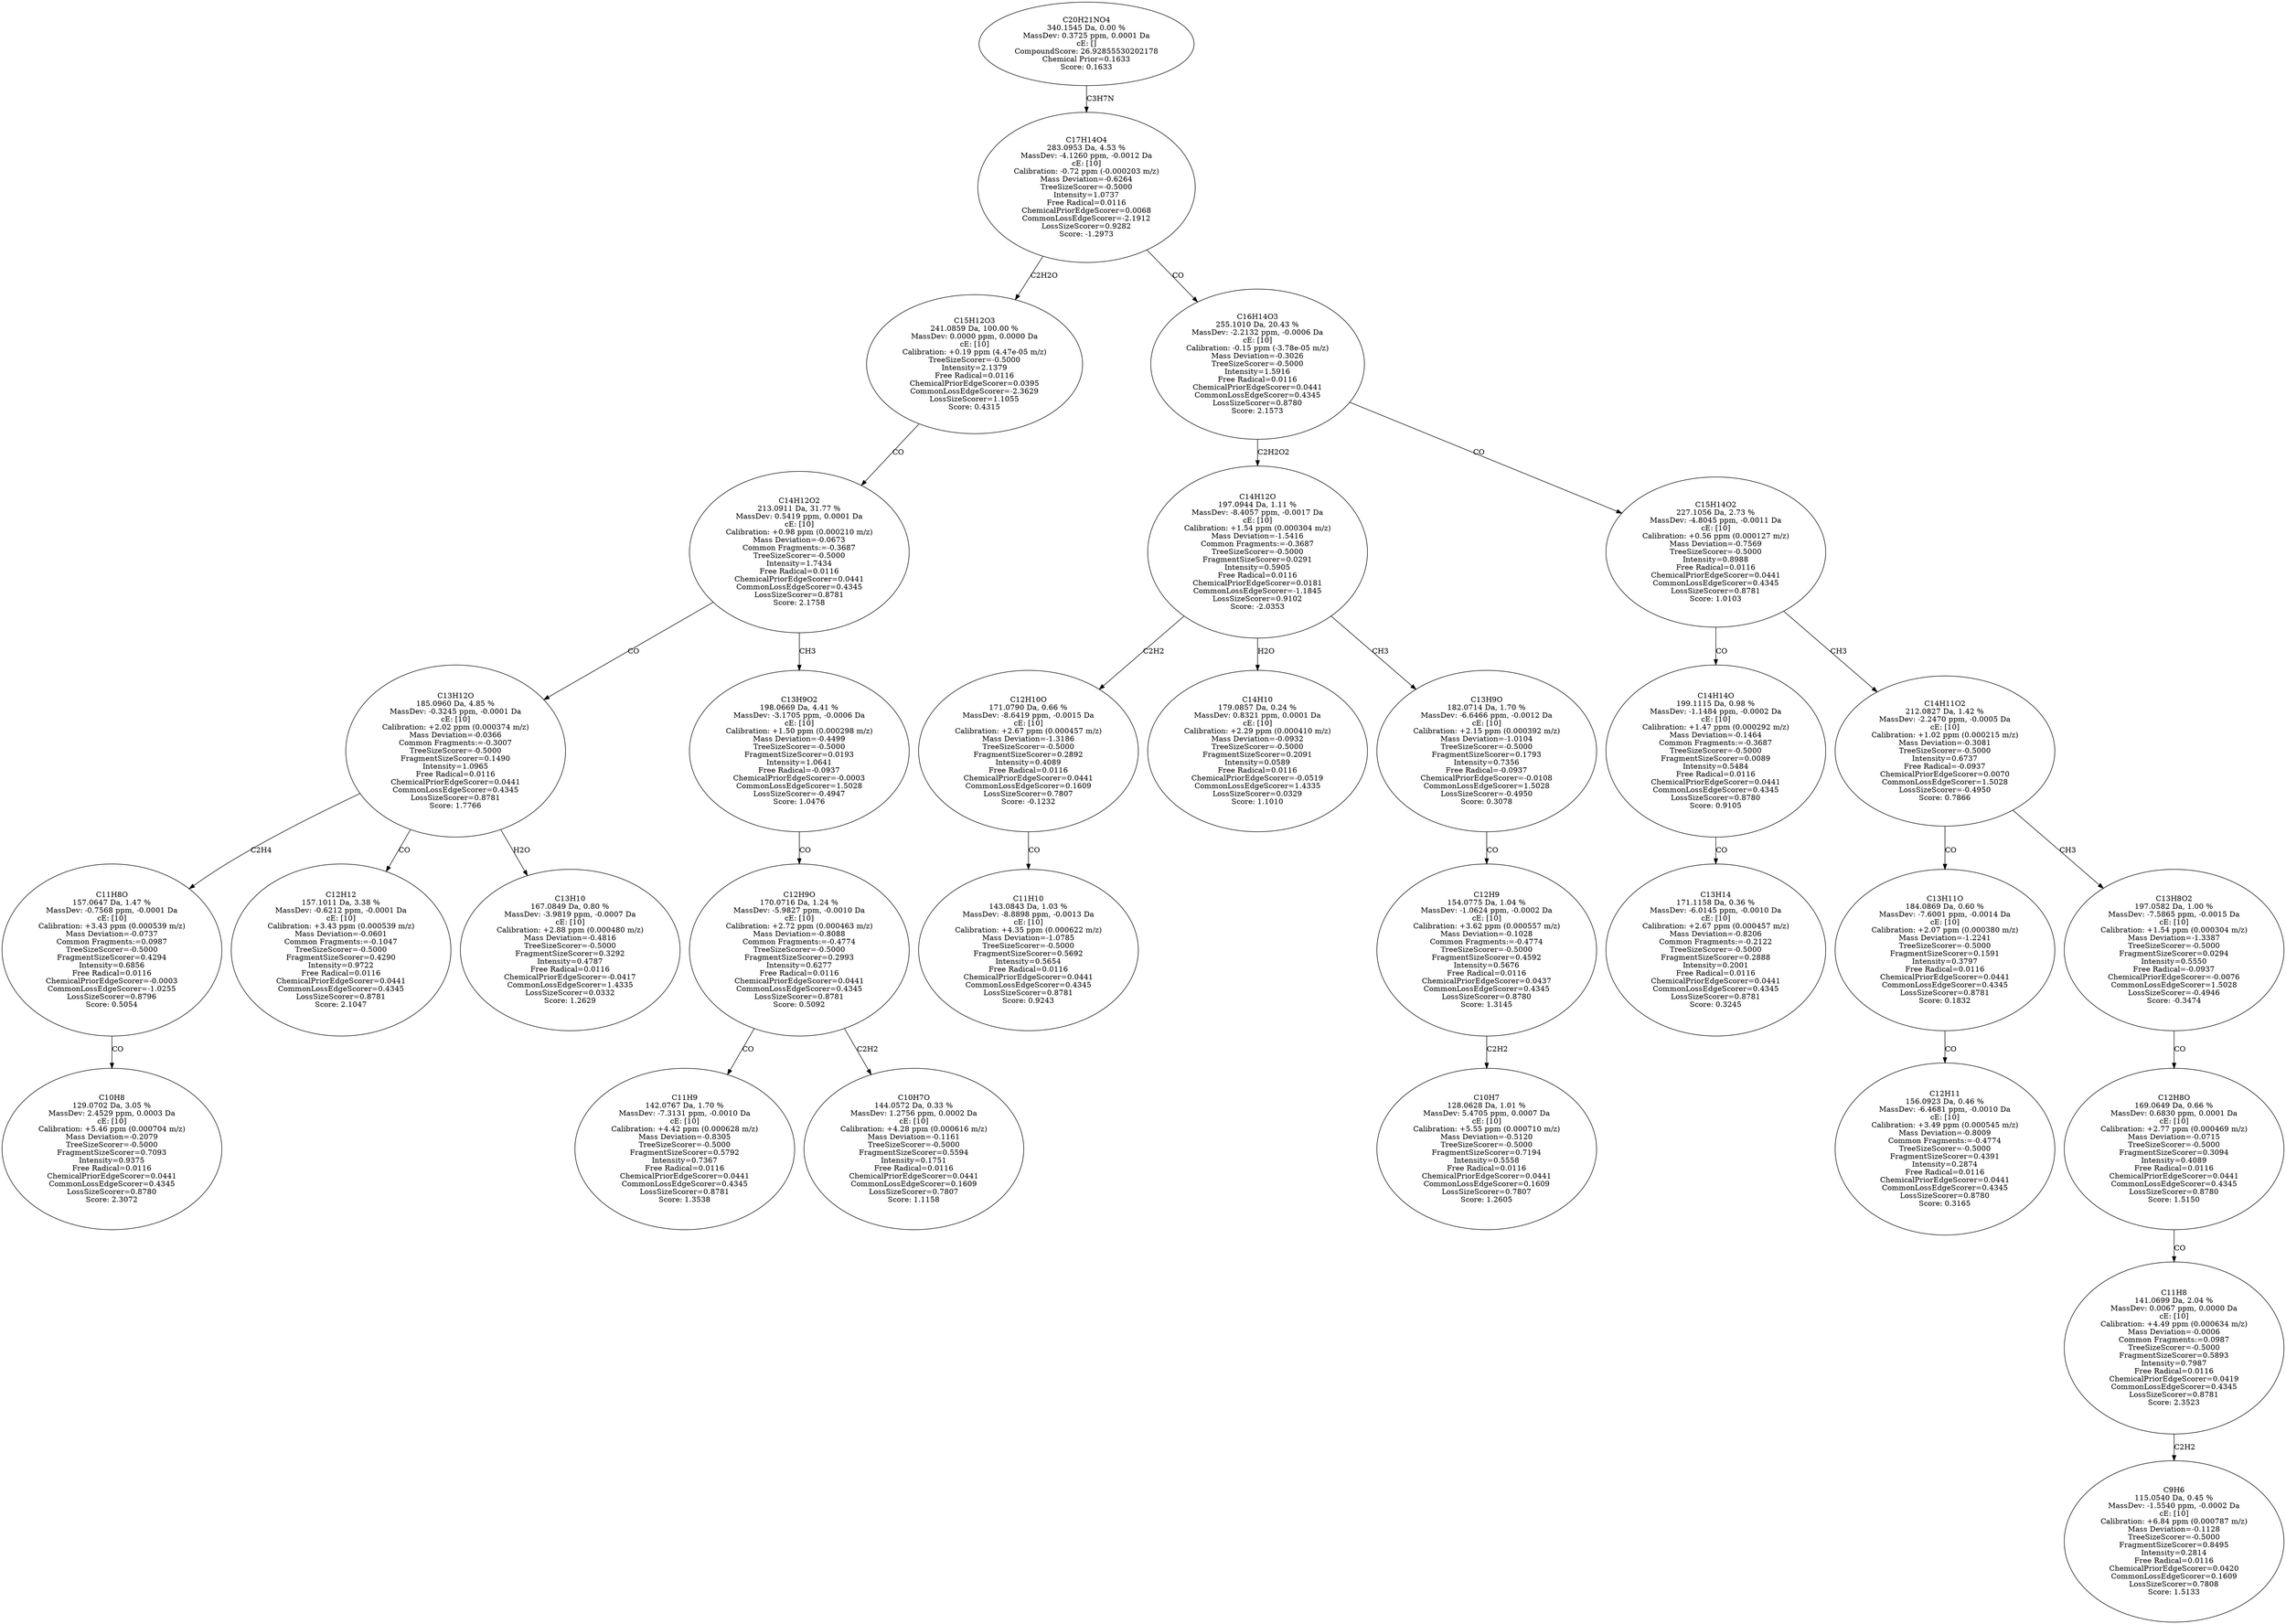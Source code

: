strict digraph {
v1 [label="C10H8\n129.0702 Da, 3.05 %\nMassDev: 2.4529 ppm, 0.0003 Da\ncE: [10]\nCalibration: +5.46 ppm (0.000704 m/z)\nMass Deviation=-0.2079\nTreeSizeScorer=-0.5000\nFragmentSizeScorer=0.7093\nIntensity=0.9375\nFree Radical=0.0116\nChemicalPriorEdgeScorer=0.0441\nCommonLossEdgeScorer=0.4345\nLossSizeScorer=0.8780\nScore: 2.3072"];
v2 [label="C11H8O\n157.0647 Da, 1.47 %\nMassDev: -0.7568 ppm, -0.0001 Da\ncE: [10]\nCalibration: +3.43 ppm (0.000539 m/z)\nMass Deviation=-0.0737\nCommon Fragments:=0.0987\nTreeSizeScorer=-0.5000\nFragmentSizeScorer=0.4294\nIntensity=0.6856\nFree Radical=0.0116\nChemicalPriorEdgeScorer=-0.0003\nCommonLossEdgeScorer=-1.0255\nLossSizeScorer=0.8796\nScore: 0.5054"];
v3 [label="C12H12\n157.1011 Da, 3.38 %\nMassDev: -0.6212 ppm, -0.0001 Da\ncE: [10]\nCalibration: +3.43 ppm (0.000539 m/z)\nMass Deviation=-0.0601\nCommon Fragments:=-0.1047\nTreeSizeScorer=-0.5000\nFragmentSizeScorer=0.4290\nIntensity=0.9722\nFree Radical=0.0116\nChemicalPriorEdgeScorer=0.0441\nCommonLossEdgeScorer=0.4345\nLossSizeScorer=0.8781\nScore: 2.1047"];
v4 [label="C13H10\n167.0849 Da, 0.80 %\nMassDev: -3.9819 ppm, -0.0007 Da\ncE: [10]\nCalibration: +2.88 ppm (0.000480 m/z)\nMass Deviation=-0.4816\nTreeSizeScorer=-0.5000\nFragmentSizeScorer=0.3292\nIntensity=0.4787\nFree Radical=0.0116\nChemicalPriorEdgeScorer=-0.0417\nCommonLossEdgeScorer=1.4335\nLossSizeScorer=0.0332\nScore: 1.2629"];
v5 [label="C13H12O\n185.0960 Da, 4.85 %\nMassDev: -0.3245 ppm, -0.0001 Da\ncE: [10]\nCalibration: +2.02 ppm (0.000374 m/z)\nMass Deviation=-0.0366\nCommon Fragments:=-0.3007\nTreeSizeScorer=-0.5000\nFragmentSizeScorer=0.1490\nIntensity=1.0965\nFree Radical=0.0116\nChemicalPriorEdgeScorer=0.0441\nCommonLossEdgeScorer=0.4345\nLossSizeScorer=0.8781\nScore: 1.7766"];
v6 [label="C11H9\n142.0767 Da, 1.70 %\nMassDev: -7.3131 ppm, -0.0010 Da\ncE: [10]\nCalibration: +4.42 ppm (0.000628 m/z)\nMass Deviation=-0.8305\nTreeSizeScorer=-0.5000\nFragmentSizeScorer=0.5792\nIntensity=0.7367\nFree Radical=0.0116\nChemicalPriorEdgeScorer=0.0441\nCommonLossEdgeScorer=0.4345\nLossSizeScorer=0.8781\nScore: 1.3538"];
v7 [label="C10H7O\n144.0572 Da, 0.33 %\nMassDev: 1.2756 ppm, 0.0002 Da\ncE: [10]\nCalibration: +4.28 ppm (0.000616 m/z)\nMass Deviation=-0.1161\nTreeSizeScorer=-0.5000\nFragmentSizeScorer=0.5594\nIntensity=0.1751\nFree Radical=0.0116\nChemicalPriorEdgeScorer=0.0441\nCommonLossEdgeScorer=0.1609\nLossSizeScorer=0.7807\nScore: 1.1158"];
v8 [label="C12H9O\n170.0716 Da, 1.24 %\nMassDev: -5.9827 ppm, -0.0010 Da\ncE: [10]\nCalibration: +2.72 ppm (0.000463 m/z)\nMass Deviation=-0.8088\nCommon Fragments:=-0.4774\nTreeSizeScorer=-0.5000\nFragmentSizeScorer=0.2993\nIntensity=0.6277\nFree Radical=0.0116\nChemicalPriorEdgeScorer=0.0441\nCommonLossEdgeScorer=0.4345\nLossSizeScorer=0.8781\nScore: 0.5092"];
v9 [label="C13H9O2\n198.0669 Da, 4.41 %\nMassDev: -3.1705 ppm, -0.0006 Da\ncE: [10]\nCalibration: +1.50 ppm (0.000298 m/z)\nMass Deviation=-0.4499\nTreeSizeScorer=-0.5000\nFragmentSizeScorer=0.0193\nIntensity=1.0641\nFree Radical=-0.0937\nChemicalPriorEdgeScorer=-0.0003\nCommonLossEdgeScorer=1.5028\nLossSizeScorer=-0.4947\nScore: 1.0476"];
v10 [label="C14H12O2\n213.0911 Da, 31.77 %\nMassDev: 0.5419 ppm, 0.0001 Da\ncE: [10]\nCalibration: +0.98 ppm (0.000210 m/z)\nMass Deviation=-0.0673\nCommon Fragments:=-0.3687\nTreeSizeScorer=-0.5000\nIntensity=1.7434\nFree Radical=0.0116\nChemicalPriorEdgeScorer=0.0441\nCommonLossEdgeScorer=0.4345\nLossSizeScorer=0.8781\nScore: 2.1758"];
v11 [label="C15H12O3\n241.0859 Da, 100.00 %\nMassDev: 0.0000 ppm, 0.0000 Da\ncE: [10]\nCalibration: +0.19 ppm (4.47e-05 m/z)\nTreeSizeScorer=-0.5000\nIntensity=2.1379\nFree Radical=0.0116\nChemicalPriorEdgeScorer=0.0395\nCommonLossEdgeScorer=-2.3629\nLossSizeScorer=1.1055\nScore: 0.4315"];
v12 [label="C11H10\n143.0843 Da, 1.03 %\nMassDev: -8.8898 ppm, -0.0013 Da\ncE: [10]\nCalibration: +4.35 ppm (0.000622 m/z)\nMass Deviation=-1.0785\nTreeSizeScorer=-0.5000\nFragmentSizeScorer=0.5692\nIntensity=0.5654\nFree Radical=0.0116\nChemicalPriorEdgeScorer=0.0441\nCommonLossEdgeScorer=0.4345\nLossSizeScorer=0.8781\nScore: 0.9243"];
v13 [label="C12H10O\n171.0790 Da, 0.66 %\nMassDev: -8.6419 ppm, -0.0015 Da\ncE: [10]\nCalibration: +2.67 ppm (0.000457 m/z)\nMass Deviation=-1.3186\nTreeSizeScorer=-0.5000\nFragmentSizeScorer=0.2892\nIntensity=0.4089\nFree Radical=0.0116\nChemicalPriorEdgeScorer=0.0441\nCommonLossEdgeScorer=0.1609\nLossSizeScorer=0.7807\nScore: -0.1232"];
v14 [label="C14H10\n179.0857 Da, 0.24 %\nMassDev: 0.8321 ppm, 0.0001 Da\ncE: [10]\nCalibration: +2.29 ppm (0.000410 m/z)\nMass Deviation=-0.0932\nTreeSizeScorer=-0.5000\nFragmentSizeScorer=0.2091\nIntensity=0.0589\nFree Radical=0.0116\nChemicalPriorEdgeScorer=-0.0519\nCommonLossEdgeScorer=1.4335\nLossSizeScorer=0.0329\nScore: 1.1010"];
v15 [label="C10H7\n128.0628 Da, 1.01 %\nMassDev: 5.4705 ppm, 0.0007 Da\ncE: [10]\nCalibration: +5.55 ppm (0.000710 m/z)\nMass Deviation=-0.5120\nTreeSizeScorer=-0.5000\nFragmentSizeScorer=0.7194\nIntensity=0.5558\nFree Radical=0.0116\nChemicalPriorEdgeScorer=0.0441\nCommonLossEdgeScorer=0.1609\nLossSizeScorer=0.7807\nScore: 1.2605"];
v16 [label="C12H9\n154.0775 Da, 1.04 %\nMassDev: -1.0624 ppm, -0.0002 Da\ncE: [10]\nCalibration: +3.62 ppm (0.000557 m/z)\nMass Deviation=-0.1028\nCommon Fragments:=-0.4774\nTreeSizeScorer=-0.5000\nFragmentSizeScorer=0.4592\nIntensity=0.5676\nFree Radical=0.0116\nChemicalPriorEdgeScorer=0.0437\nCommonLossEdgeScorer=0.4345\nLossSizeScorer=0.8780\nScore: 1.3145"];
v17 [label="C13H9O\n182.0714 Da, 1.70 %\nMassDev: -6.6466 ppm, -0.0012 Da\ncE: [10]\nCalibration: +2.15 ppm (0.000392 m/z)\nMass Deviation=-1.0104\nTreeSizeScorer=-0.5000\nFragmentSizeScorer=0.1793\nIntensity=0.7356\nFree Radical=-0.0937\nChemicalPriorEdgeScorer=-0.0108\nCommonLossEdgeScorer=1.5028\nLossSizeScorer=-0.4950\nScore: 0.3078"];
v18 [label="C14H12O\n197.0944 Da, 1.11 %\nMassDev: -8.4057 ppm, -0.0017 Da\ncE: [10]\nCalibration: +1.54 ppm (0.000304 m/z)\nMass Deviation=-1.5416\nCommon Fragments:=-0.3687\nTreeSizeScorer=-0.5000\nFragmentSizeScorer=0.0291\nIntensity=0.5905\nFree Radical=0.0116\nChemicalPriorEdgeScorer=0.0181\nCommonLossEdgeScorer=-1.1845\nLossSizeScorer=0.9102\nScore: -2.0353"];
v19 [label="C13H14\n171.1158 Da, 0.36 %\nMassDev: -6.0145 ppm, -0.0010 Da\ncE: [10]\nCalibration: +2.67 ppm (0.000457 m/z)\nMass Deviation=-0.8206\nCommon Fragments:=-0.2122\nTreeSizeScorer=-0.5000\nFragmentSizeScorer=0.2888\nIntensity=0.2001\nFree Radical=0.0116\nChemicalPriorEdgeScorer=0.0441\nCommonLossEdgeScorer=0.4345\nLossSizeScorer=0.8781\nScore: 0.3245"];
v20 [label="C14H14O\n199.1115 Da, 0.98 %\nMassDev: -1.1484 ppm, -0.0002 Da\ncE: [10]\nCalibration: +1.47 ppm (0.000292 m/z)\nMass Deviation=-0.1464\nCommon Fragments:=-0.3687\nTreeSizeScorer=-0.5000\nFragmentSizeScorer=0.0089\nIntensity=0.5484\nFree Radical=0.0116\nChemicalPriorEdgeScorer=0.0441\nCommonLossEdgeScorer=0.4345\nLossSizeScorer=0.8780\nScore: 0.9105"];
v21 [label="C12H11\n156.0923 Da, 0.46 %\nMassDev: -6.4681 ppm, -0.0010 Da\ncE: [10]\nCalibration: +3.49 ppm (0.000545 m/z)\nMass Deviation=-0.8009\nCommon Fragments:=-0.4774\nTreeSizeScorer=-0.5000\nFragmentSizeScorer=0.4391\nIntensity=0.2874\nFree Radical=0.0116\nChemicalPriorEdgeScorer=0.0441\nCommonLossEdgeScorer=0.4345\nLossSizeScorer=0.8780\nScore: 0.3165"];
v22 [label="C13H11O\n184.0869 Da, 0.60 %\nMassDev: -7.6001 ppm, -0.0014 Da\ncE: [10]\nCalibration: +2.07 ppm (0.000380 m/z)\nMass Deviation=-1.2241\nTreeSizeScorer=-0.5000\nFragmentSizeScorer=0.1591\nIntensity=0.3797\nFree Radical=0.0116\nChemicalPriorEdgeScorer=0.0441\nCommonLossEdgeScorer=0.4345\nLossSizeScorer=0.8781\nScore: 0.1832"];
v23 [label="C9H6\n115.0540 Da, 0.45 %\nMassDev: -1.5540 ppm, -0.0002 Da\ncE: [10]\nCalibration: +6.84 ppm (0.000787 m/z)\nMass Deviation=-0.1128\nTreeSizeScorer=-0.5000\nFragmentSizeScorer=0.8495\nIntensity=0.2814\nFree Radical=0.0116\nChemicalPriorEdgeScorer=0.0420\nCommonLossEdgeScorer=0.1609\nLossSizeScorer=0.7808\nScore: 1.5133"];
v24 [label="C11H8\n141.0699 Da, 2.04 %\nMassDev: 0.0067 ppm, 0.0000 Da\ncE: [10]\nCalibration: +4.49 ppm (0.000634 m/z)\nMass Deviation=-0.0006\nCommon Fragments:=0.0987\nTreeSizeScorer=-0.5000\nFragmentSizeScorer=0.5893\nIntensity=0.7987\nFree Radical=0.0116\nChemicalPriorEdgeScorer=0.0419\nCommonLossEdgeScorer=0.4345\nLossSizeScorer=0.8781\nScore: 2.3523"];
v25 [label="C12H8O\n169.0649 Da, 0.66 %\nMassDev: 0.6830 ppm, 0.0001 Da\ncE: [10]\nCalibration: +2.77 ppm (0.000469 m/z)\nMass Deviation=-0.0715\nTreeSizeScorer=-0.5000\nFragmentSizeScorer=0.3094\nIntensity=0.4089\nFree Radical=0.0116\nChemicalPriorEdgeScorer=0.0441\nCommonLossEdgeScorer=0.4345\nLossSizeScorer=0.8780\nScore: 1.5150"];
v26 [label="C13H8O2\n197.0582 Da, 1.00 %\nMassDev: -7.5865 ppm, -0.0015 Da\ncE: [10]\nCalibration: +1.54 ppm (0.000304 m/z)\nMass Deviation=-1.3387\nTreeSizeScorer=-0.5000\nFragmentSizeScorer=0.0294\nIntensity=0.5550\nFree Radical=-0.0937\nChemicalPriorEdgeScorer=-0.0076\nCommonLossEdgeScorer=1.5028\nLossSizeScorer=-0.4946\nScore: -0.3474"];
v27 [label="C14H11O2\n212.0827 Da, 1.42 %\nMassDev: -2.2470 ppm, -0.0005 Da\ncE: [10]\nCalibration: +1.02 ppm (0.000215 m/z)\nMass Deviation=-0.3081\nTreeSizeScorer=-0.5000\nIntensity=0.6737\nFree Radical=-0.0937\nChemicalPriorEdgeScorer=0.0070\nCommonLossEdgeScorer=1.5028\nLossSizeScorer=-0.4950\nScore: 0.7866"];
v28 [label="C15H14O2\n227.1056 Da, 2.73 %\nMassDev: -4.8045 ppm, -0.0011 Da\ncE: [10]\nCalibration: +0.56 ppm (0.000127 m/z)\nMass Deviation=-0.7569\nTreeSizeScorer=-0.5000\nIntensity=0.8988\nFree Radical=0.0116\nChemicalPriorEdgeScorer=0.0441\nCommonLossEdgeScorer=0.4345\nLossSizeScorer=0.8781\nScore: 1.0103"];
v29 [label="C16H14O3\n255.1010 Da, 20.43 %\nMassDev: -2.2132 ppm, -0.0006 Da\ncE: [10]\nCalibration: -0.15 ppm (-3.78e-05 m/z)\nMass Deviation=-0.3026\nTreeSizeScorer=-0.5000\nIntensity=1.5916\nFree Radical=0.0116\nChemicalPriorEdgeScorer=0.0441\nCommonLossEdgeScorer=0.4345\nLossSizeScorer=0.8780\nScore: 2.1573"];
v30 [label="C17H14O4\n283.0953 Da, 4.53 %\nMassDev: -4.1260 ppm, -0.0012 Da\ncE: [10]\nCalibration: -0.72 ppm (-0.000203 m/z)\nMass Deviation=-0.6264\nTreeSizeScorer=-0.5000\nIntensity=1.0737\nFree Radical=0.0116\nChemicalPriorEdgeScorer=0.0068\nCommonLossEdgeScorer=-2.1912\nLossSizeScorer=0.9282\nScore: -1.2973"];
v31 [label="C20H21NO4\n340.1545 Da, 0.00 %\nMassDev: 0.3725 ppm, 0.0001 Da\ncE: []\nCompoundScore: 26.92855530202178\nChemical Prior=0.1633\nScore: 0.1633"];
v2 -> v1 [label="CO"];
v5 -> v2 [label="C2H4"];
v5 -> v3 [label="CO"];
v5 -> v4 [label="H2O"];
v10 -> v5 [label="CO"];
v8 -> v6 [label="CO"];
v8 -> v7 [label="C2H2"];
v9 -> v8 [label="CO"];
v10 -> v9 [label="CH3"];
v11 -> v10 [label="CO"];
v30 -> v11 [label="C2H2O"];
v13 -> v12 [label="CO"];
v18 -> v13 [label="C2H2"];
v18 -> v14 [label="H2O"];
v16 -> v15 [label="C2H2"];
v17 -> v16 [label="CO"];
v18 -> v17 [label="CH3"];
v29 -> v18 [label="C2H2O2"];
v20 -> v19 [label="CO"];
v28 -> v20 [label="CO"];
v22 -> v21 [label="CO"];
v27 -> v22 [label="CO"];
v24 -> v23 [label="C2H2"];
v25 -> v24 [label="CO"];
v26 -> v25 [label="CO"];
v27 -> v26 [label="CH3"];
v28 -> v27 [label="CH3"];
v29 -> v28 [label="CO"];
v30 -> v29 [label="CO"];
v31 -> v30 [label="C3H7N"];
}